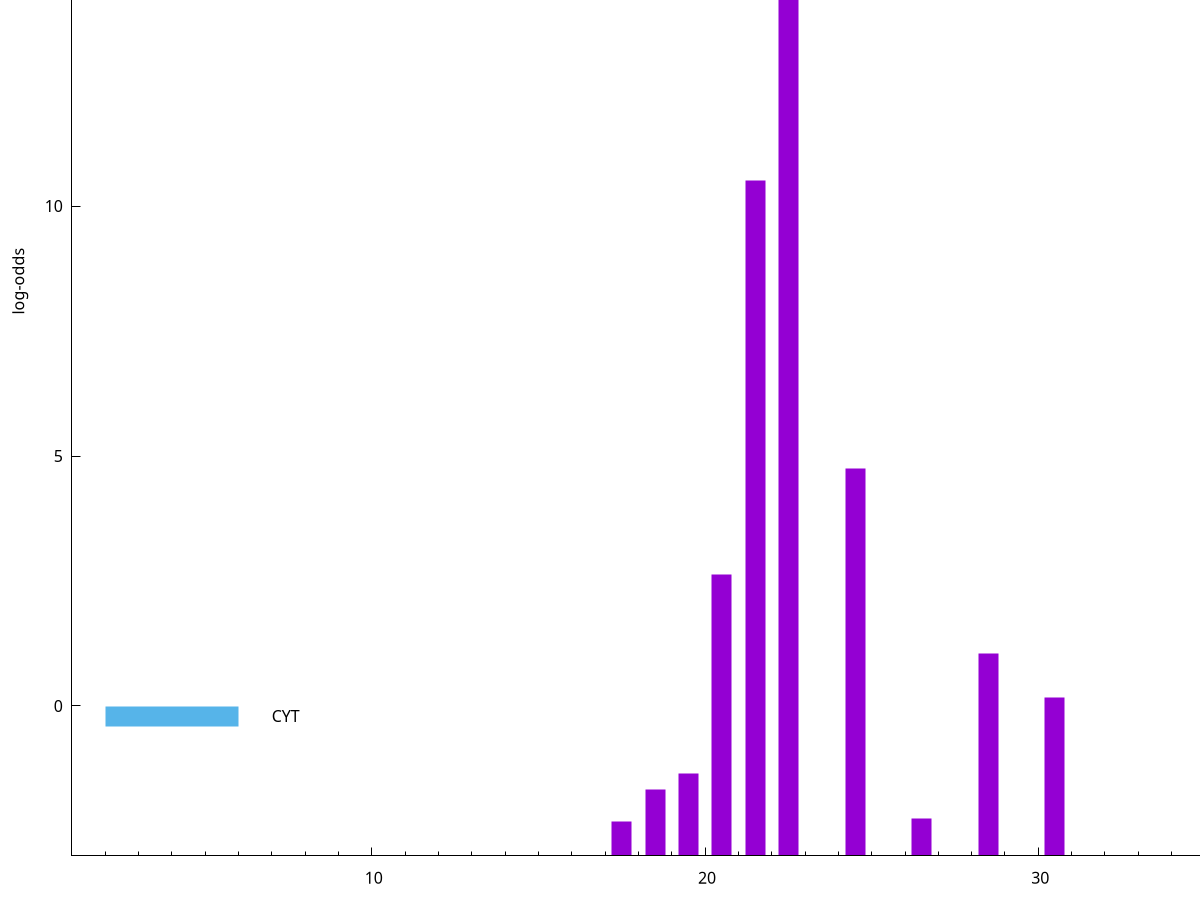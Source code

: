 set title "LipoP predictions for SRR4017833.gff"
set size 2., 1.4
set xrange [1:70] 
set mxtics 10
set yrange [-3:20]
set y2range [0:23]
set ylabel "log-odds"
set term postscript eps color solid "Helvetica" 30
set output "SRR4017833.gff217.eps"
set arrow from 2,18.3793 to 6,18.3793 nohead lt 1 lw 20
set label "SpI" at 7,18.3793
set arrow from 2,-0.200913 to 6,-0.200913 nohead lt 3 lw 20
set label "CYT" at 7,-0.200913
set arrow from 2,18.3793 to 6,18.3793 nohead lt 1 lw 20
set label "SpI" at 7,18.3793
# NOTE: The scores below are the log-odds scores with the threshold
# NOTE: subtracted (a hack to make gnuplot make the histogram all
# NOTE: look nice).
plot "-" axes x1y2 title "" with impulses lt 1 lw 20
22.500000 21.373000
21.500000 13.508000
24.500000 7.744110
20.500000 5.635040
28.500000 4.040770
30.500000 3.173673
19.500000 1.639540
18.500000 1.325310
26.500000 0.743880
17.500000 0.684410
e
exit
